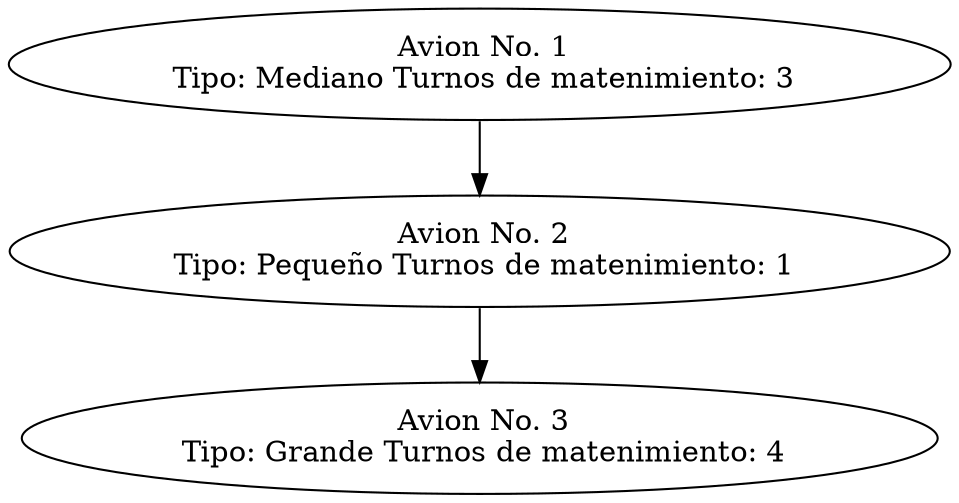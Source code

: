 digraph listamatenimiento {
nodo362569104[label=" Avion No. 1
 Tipo: Mediano Turnos de matenimiento: 3"];
nodo362569104->nodo1237811527;
nodo1237811527[label=" Avion No. 2
 Tipo: Pequeño Turnos de matenimiento: 1"];
nodo1237811527->nodo1447938936;
nodo1447938936[label=" Avion No. 3
 Tipo: Grande Turnos de matenimiento: 4"];

}
